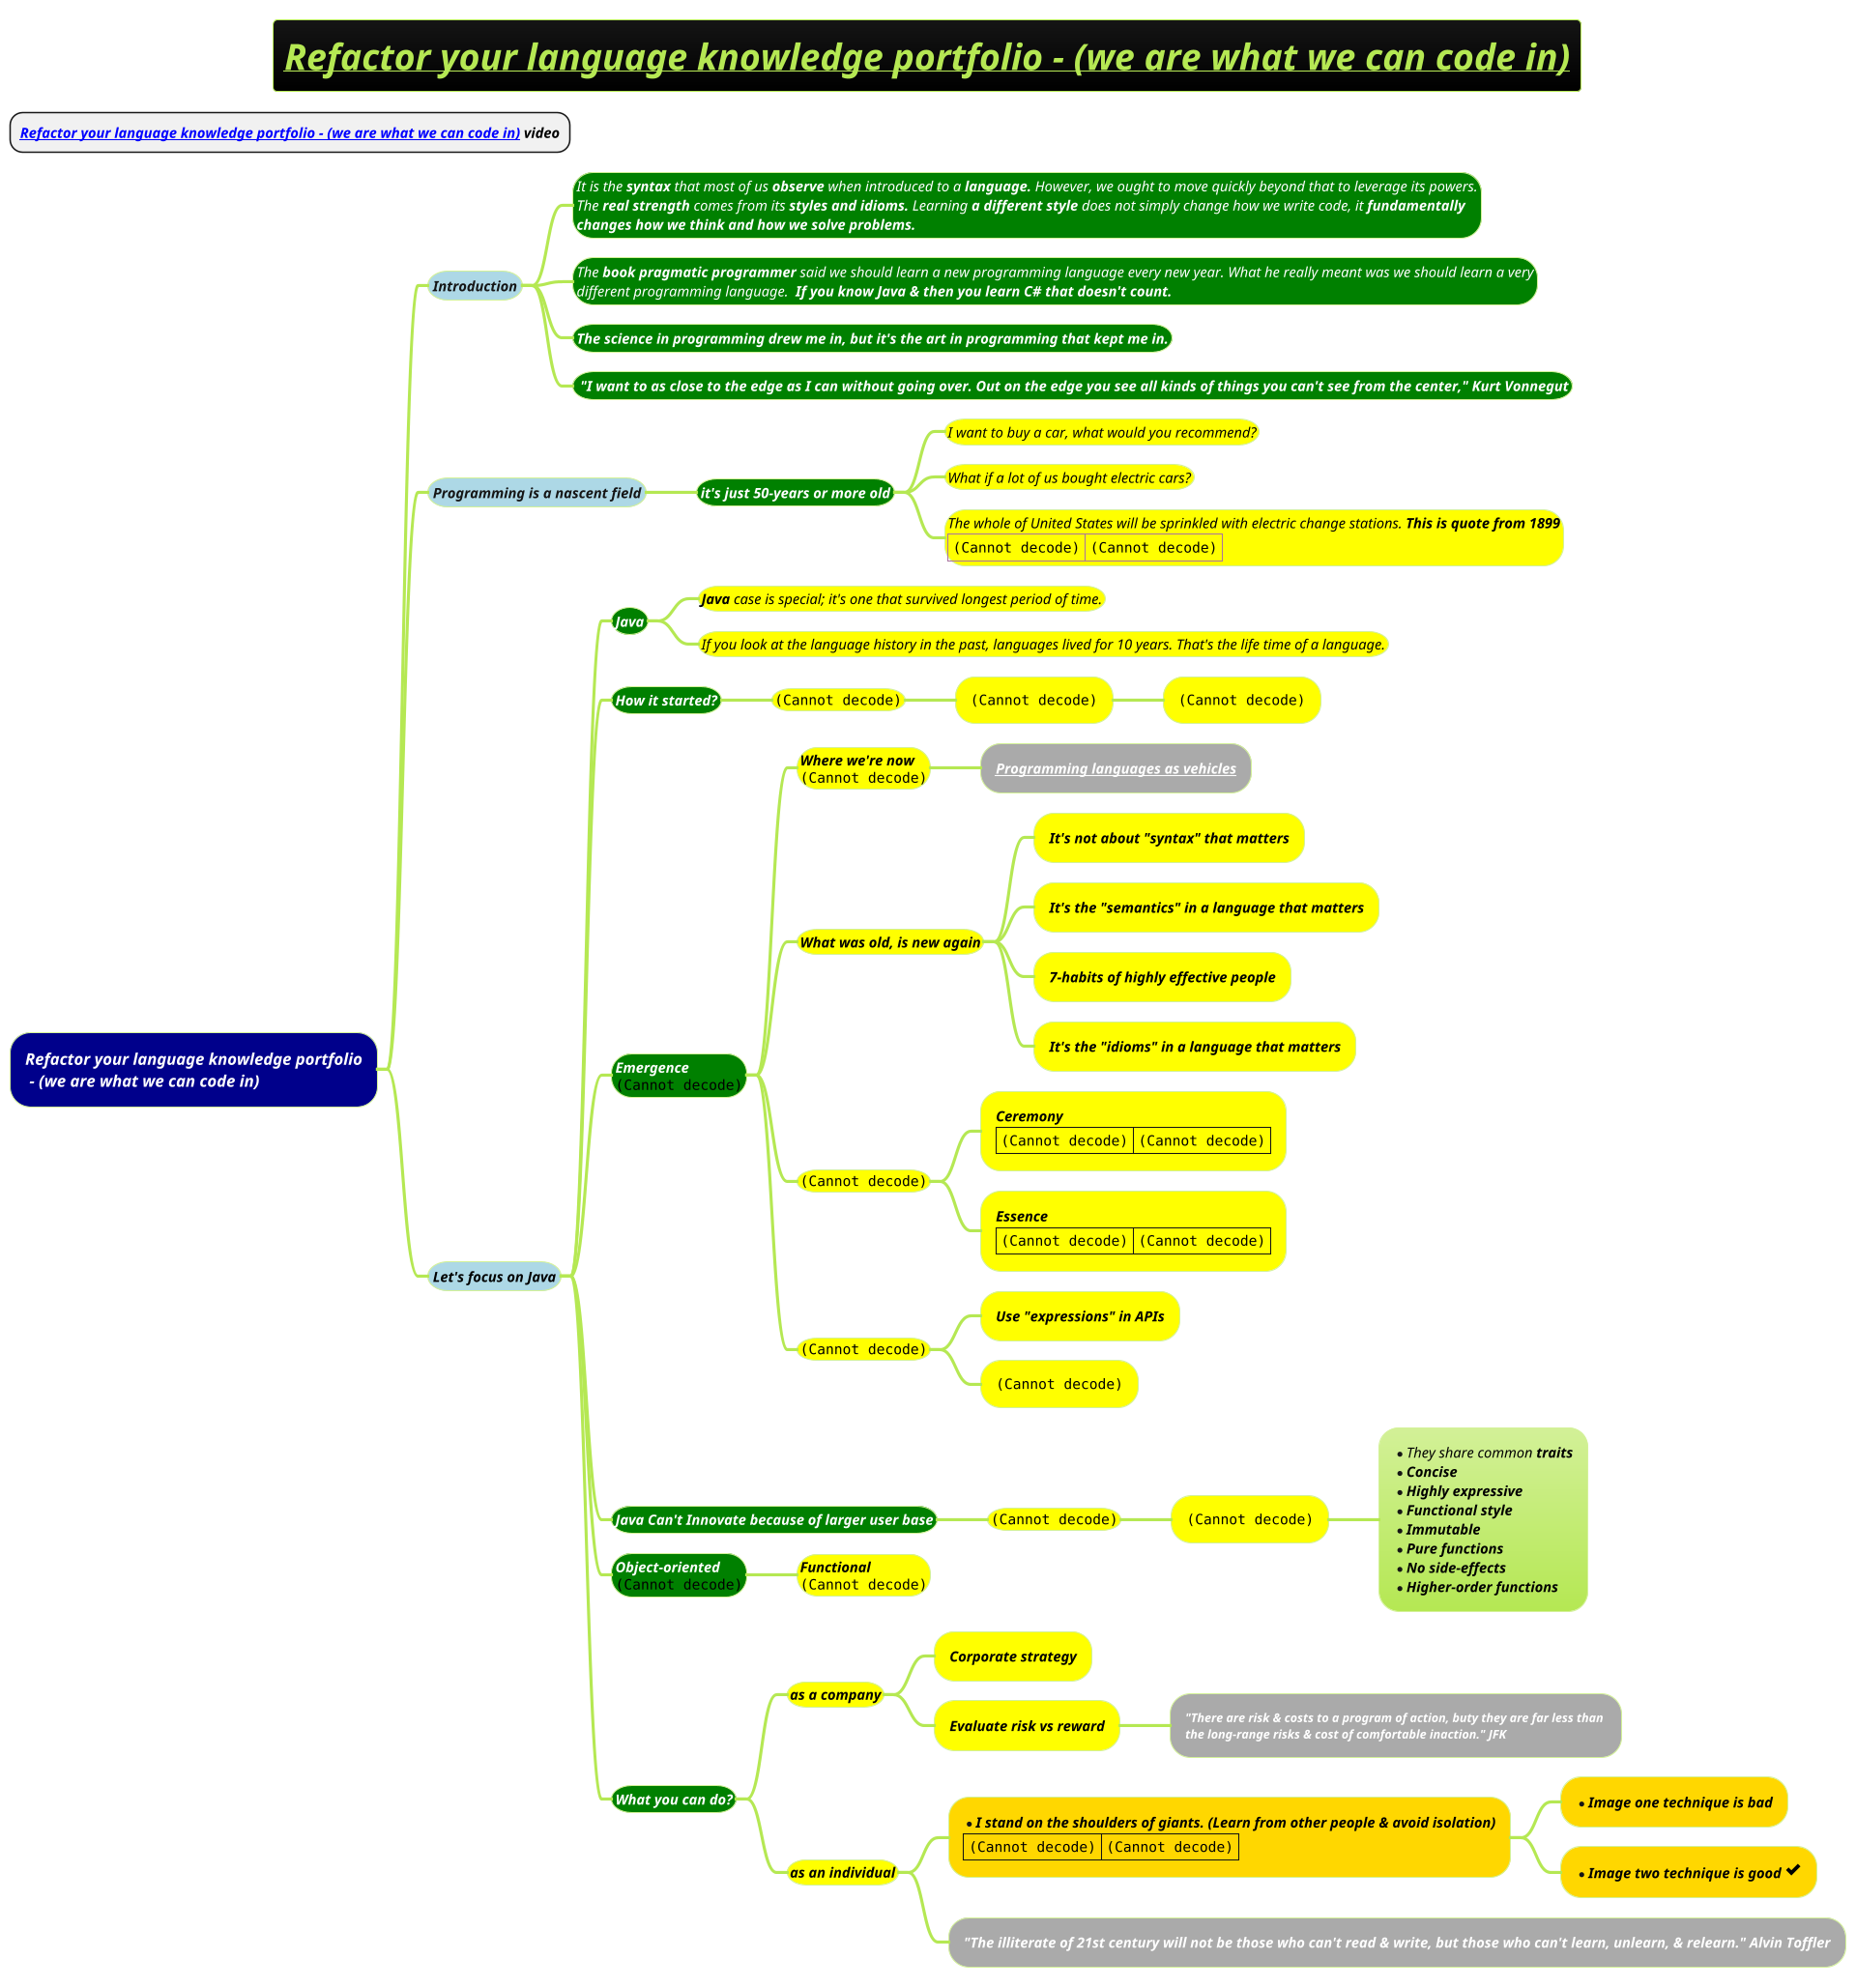 @startmindmap
title =<b><i><u>Refactor your language knowledge portfolio - (we are what we can code in)
* <i><b>[[https://www.youtube.com/watch?v=zajUPJI19ZQ&t=2442s&ab_channel=Devoxx Refactor your language knowledge portfolio - (we are what we can code in)]] video
!theme hacker

*[#darkblue] <color #white><i>Refactor your language knowledge portfolio\n<color #white><i> - (we are what we can code in)
**[#lightblue] <i>Introduction
***[#green]:<size:14><color #white><i>It is the **syntax** that most of us **observe** when introduced to a **language.** However, we ought to move quickly beyond that to leverage its powers.
<size:14><color #white><i>The **real strength** comes from its **styles and idioms.** Learning **a different style** does not simply change how we write code, it <b>fundamentally
<size:14><color #white><i><b>changes how we think and how we solve problems.;
***[#green]:<size:14><color #white><i>The **book pragmatic programmer** said we should learn a new programming language every new year. What he really meant was we should learn a very
<size:14><color #white><i>different programming language.  <b>If you know Java & then you learn C# that doesn't count.;
***[#green] <size:14><color #white><i><b>The science in programming drew me in, but it's the art in programming that kept me in.
***[#green] <size:14><color #white><i><b> "I want to as close to the edge as I can without going over. Out on the edge you see all kinds of things you can't see from the center," Kurt Vonnegut
**[#lightblue] <i>Programming is a nascent field
***[#green] <size:14><color #white><i><b>it's just 50-years or more old
****[#yellow] <size:14><color #black><i>I want to buy a car, what would you recommend?
****[#yellow] <size:14><color #black><i>What if a lot of us bought electric cars?
****[#yellow]:<size:14><color #black><i>The whole of United States will be sprinkled with electric change stations. <b>This is quote from 1899
|<img:images/img_219.png{scale=.55}>|<img:images/img_220.png{scale=.58}>|;
**[#lightblue] <size:14><color #black><i><b>Let's focus on Java
***[#green] <size:14><color #white><i>**Java**
****[#yellow] <size:14><color #black><i>**Java** case is special; it's one that survived longest period of time.
****[#yellow] <size:14><color #black><i>If you look at the language history in the past, languages lived for 10 years. That's the life time of a language.
***[#green] <size:14><color #white><i>**How it started?**
****[#yellow] <size:14><color #black><i><img:images/img_221.png{scale=.8}>
*****[#yellow] <size:14><color #black><i><img:images/img_223.png{scale=.8}>
******[#yellow] <size:14><color #black><i><img:images/img_222.png{scale=.8}>
***[#green] <size:14><color #white><i>**Emergence**\n<img:images/img_224.png{scale=.8}>
****[#yellow] <size:14><color #black><i><b>Where we're now \n<img:images/img_225.png{scale=.8}>
*****[#a] <size:14><color #black><i><b>[[docs/3-programming-languages/Venkat-Subramaniam/mixed-paradigms-(the-method-to-madness).puml Programming languages as vehicles]]
****[#yellow] <size:14><color #black><i><b>What was old, is new again
*****[#yellow] <size:14><color #black><i><b>It's not about "syntax" that matters
*****[#yellow] <size:14><color #black><i><b>It's the "semantics" in a language that matters
*****[#yellow] <size:14><color #black><i><b>7-habits of highly effective people
*****[#yellow] <size:14><color #black><i><b>It's the "idioms" in a language that matters
****[#yellow] <size:14><color #black><i><b><img:images/img_226.png{scale=.8}>
*****[#yellow] <size:14><color #black><i><b>Ceremony\n|<img:images/img_227.png{scale=.8}>|<img:images/img_229.png{scale=.5}>|
*****[#yellow] <size:14><color #black><i><b>Essence\n|<img:images/img_228.png{scale=.8}>|<img:images/img_230.png{scale=.5}>|
****[#yellow] <size:14><color #black><i><b><img:images/img_231.png{scale=.8}>
*****[#yellow] <size:14><color #black><i><b>Use "expressions" in APIs
*****[#yellow] <size:14><color #black><i><b><img:images/img_232.png{scale=1}>
***[#green] <size:14><color #white><i>**Java Can't Innovate because of larger user base**
****[#yellow] <size:14><color #black><i><b><img:images/img_233.png{scale=.5}>
*****[#yellow] <size:14><color #black><i><b><img:images/img_234.png{scale=.5}>
******:*<size:14><color #black><i>They share common <b>traits
*<size:14><color #black><i><b>Concise
*<size:14><color #black><i><b>Highly expressive
*<size:14><color #black><i><b>Functional style
*<size:14><color #black><i><b>Immutable
*<size:14><color #black><i><b>Pure functions
*<size:14><color #black><i><b>No side-effects
*<size:14><color #black><i><b>Higher-order functions;
***[#green] <size:14><color #white><i>**Object-oriented**\n<img:images/img_235.png{scale=1}>
****[#yellow] <size:14><color #black><i><b>Functional\n<img:images/img_236.png{scale=.8}>
***[#green] <size:14><color #white><i><b>What you can do?
****[#yellow] <size:14><color #black><i><b>as a company
*****[#yellow] <size:14><color #black><i><b>Corporate strategy
*****[#yellow] <size:14><color #black><i><b>Evaluate risk vs reward
******[#a] <size:12><color #white><i><b>"There are risk & costs to a program of action, buty they are far less than \n<size:12><color #white><i><b>the long-range risks & cost of comfortable inaction." JFK
****[#yellow] <size:14><color #black><i><b>as an individual
*****[#gold] *<size:14><color #black><i><b>I stand on the shoulders of giants. (Learn from other people & avoid isolation)\n|<img:images/img_237.png{scale=.55}>|<img:images/img_238.png{scale=.55}>|
******[#gold] *<size:14><color #black><i><b>Image one technique is bad
******[#gold] *<size:14><color #black><i><b>Image two technique is good <size:22><&check>
*****[#a] <size:14><color #white><i><b>"The illiterate of 21st century will not be those who can't read & write, but those who can't learn, unlearn, & relearn." Alvin Toffler

@endmindmap

